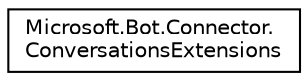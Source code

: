 digraph "Graphical Class Hierarchy"
{
  edge [fontname="Helvetica",fontsize="10",labelfontname="Helvetica",labelfontsize="10"];
  node [fontname="Helvetica",fontsize="10",shape=record];
  rankdir="LR";
  Node1 [label="Microsoft.Bot.Connector.\lConversationsExtensions",height=0.2,width=0.4,color="black", fillcolor="white", style="filled",URL="$d7/d08/class_microsoft_1_1_bot_1_1_connector_1_1_conversations_extensions.html"];
}
